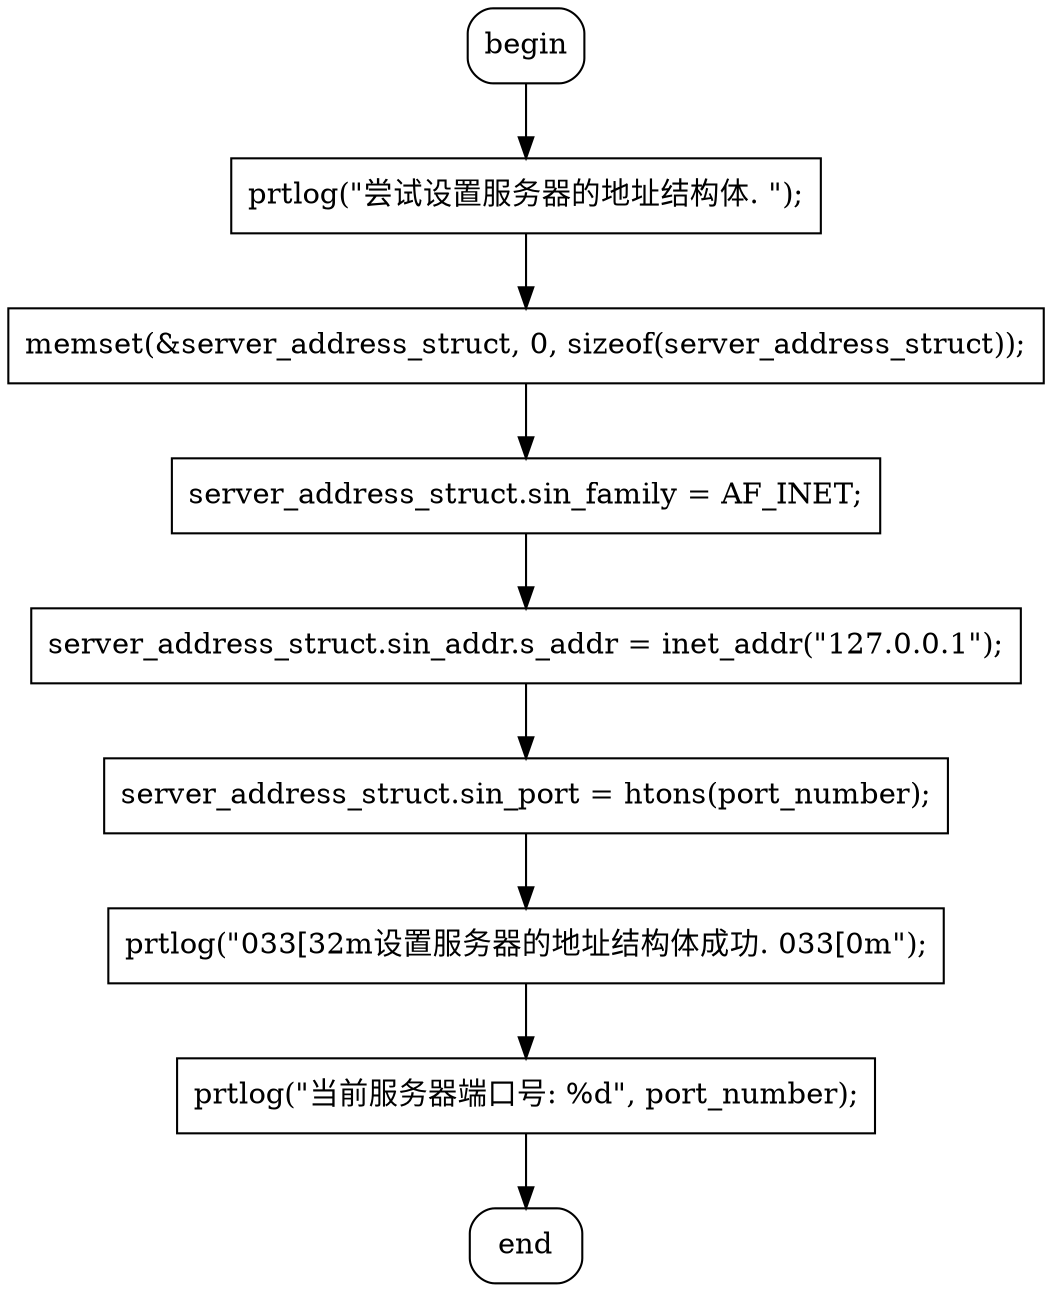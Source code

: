 digraph {
graph [splines=polyline];
D0 [shape=box, style=rounded, label="begin"];
{rank = sink; D1 [shape=box, style=rounded, label="end"];}
D4 [shape=box, label="prtlog(\"尝试设置服务器的地址结构体. \");"];
D6 [shape=box, label="memset(&server_address_struct, 0, sizeof(server_address_struct));"];
D8 [shape=box, label="server_address_struct.sin_family = AF_INET;"];
D10 [shape=box, label="server_address_struct.sin_addr.s_addr = inet_addr(\"127.0.0.1\");"];
D12 [shape=box, label="server_address_struct.sin_port = htons(port_number);"];
D14 [shape=box, label="prtlog(\"\033[32m设置服务器的地址结构体成功. \033[0m\");"];
D16 [shape=box, label="prtlog(\"当前服务器端口号: %d\", port_number);"];
D4 -> D6;
D6 -> D8;
D8 -> D10;
D10 -> D12;
D12 -> D14;
D14 -> D16;
D16 -> D1;
D0 -> D4;
}
